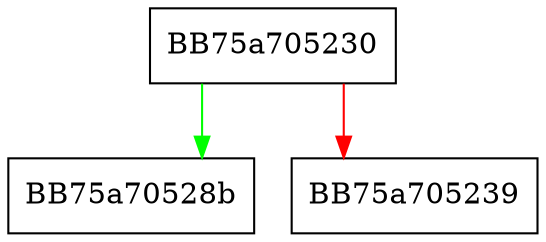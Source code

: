 digraph get_u64 {
  node [shape="box"];
  graph [splines=ortho];
  BB75a705230 -> BB75a70528b [color="green"];
  BB75a705230 -> BB75a705239 [color="red"];
}